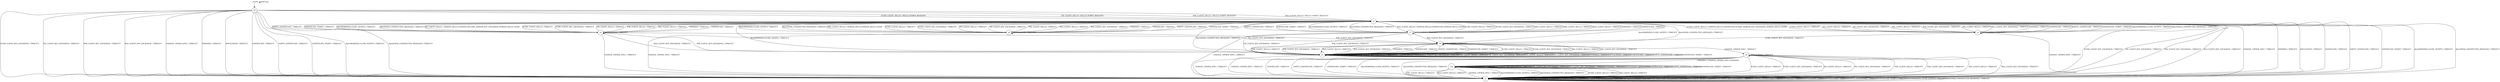 digraph g {
	graph [name=g];
	s0	[label=s0,
		shape=circle];
	s1	[label=s1,
		shape=circle];
	s0 -> s1	[key=0,
		label="ECDH_CLIENT_KEY_EXCHANGE / TIMEOUT"];
	s0 -> s1	[key=1,
		label="DH_CLIENT_KEY_EXCHANGE / TIMEOUT"];
	s0 -> s1	[key=2,
		label="PSK_CLIENT_KEY_EXCHANGE / TIMEOUT"];
	s0 -> s1	[key=3,
		label="RSA_CLIENT_KEY_EXCHANGE / TIMEOUT"];
	s0 -> s1	[key=4,
		label="CHANGE_CIPHER_SPEC / TIMEOUT"];
	s0 -> s1	[key=5,
		label="FINISHED / TIMEOUT"];
	s0 -> s1	[key=6,
		label="APPLICATION / TIMEOUT"];
	s0 -> s1	[key=7,
		label="CERTIFICATE / TIMEOUT"];
	s0 -> s1	[key=8,
		label="EMPTY_CERTIFICATE / TIMEOUT"];
	s0 -> s1	[key=9,
		label="CERTIFICATE_VERIFY / TIMEOUT"];
	s0 -> s1	[key=10,
		label="Alert(WARNING,CLOSE_NOTIFY) / TIMEOUT"];
	s0 -> s1	[key=11,
		label="Alert(FATAL,UNEXPECTED_MESSAGE) / TIMEOUT"];
	s2	[label=s2,
		shape=circle];
	s0 -> s2	[key=0,
		label="ECDH_CLIENT_HELLO / HELLO_VERIFY_REQUEST"];
	s0 -> s2	[key=1,
		label="DH_CLIENT_HELLO / HELLO_VERIFY_REQUEST"];
	s0 -> s2	[key=2,
		label="PSK_CLIENT_HELLO / HELLO_VERIFY_REQUEST"];
	s0 -> s2	[key=3,
		label="RSA_CLIENT_HELLO / HELLO_VERIFY_REQUEST"];
	s1 -> s1	[key=0,
		label="ECDH_CLIENT_HELLO / TIMEOUT"];
	s1 -> s1	[key=1,
		label="ECDH_CLIENT_KEY_EXCHANGE / TIMEOUT"];
	s1 -> s1	[key=2,
		label="DH_CLIENT_HELLO / TIMEOUT"];
	s1 -> s1	[key=3,
		label="DH_CLIENT_KEY_EXCHANGE / TIMEOUT"];
	s1 -> s1	[key=4,
		label="PSK_CLIENT_HELLO / TIMEOUT"];
	s1 -> s1	[key=5,
		label="PSK_CLIENT_KEY_EXCHANGE / TIMEOUT"];
	s1 -> s1	[key=6,
		label="RSA_CLIENT_HELLO / TIMEOUT"];
	s1 -> s1	[key=7,
		label="RSA_CLIENT_KEY_EXCHANGE / TIMEOUT"];
	s1 -> s1	[key=8,
		label="CHANGE_CIPHER_SPEC / TIMEOUT"];
	s1 -> s1	[key=9,
		label="FINISHED / TIMEOUT"];
	s1 -> s1	[key=10,
		label="APPLICATION / TIMEOUT"];
	s1 -> s1	[key=11,
		label="CERTIFICATE / TIMEOUT"];
	s1 -> s1	[key=12,
		label="EMPTY_CERTIFICATE / TIMEOUT"];
	s1 -> s1	[key=13,
		label="CERTIFICATE_VERIFY / TIMEOUT"];
	s1 -> s1	[key=14,
		label="Alert(WARNING,CLOSE_NOTIFY) / TIMEOUT"];
	s1 -> s1	[key=15,
		label="Alert(FATAL,UNEXPECTED_MESSAGE) / TIMEOUT"];
	s2 -> s1	[key=0,
		label="ECDH_CLIENT_KEY_EXCHANGE / TIMEOUT"];
	s2 -> s1	[key=1,
		label="DH_CLIENT_KEY_EXCHANGE / TIMEOUT"];
	s2 -> s1	[key=2,
		label="PSK_CLIENT_KEY_EXCHANGE / TIMEOUT"];
	s2 -> s1	[key=3,
		label="RSA_CLIENT_KEY_EXCHANGE / TIMEOUT"];
	s2 -> s1	[key=4,
		label="CHANGE_CIPHER_SPEC / TIMEOUT"];
	s2 -> s1	[key=5,
		label="FINISHED / TIMEOUT"];
	s2 -> s1	[key=6,
		label="APPLICATION / TIMEOUT"];
	s2 -> s1	[key=7,
		label="CERTIFICATE / TIMEOUT"];
	s2 -> s1	[key=8,
		label="EMPTY_CERTIFICATE / TIMEOUT"];
	s2 -> s1	[key=9,
		label="CERTIFICATE_VERIFY / TIMEOUT"];
	s2 -> s1	[key=10,
		label="Alert(WARNING,CLOSE_NOTIFY) / TIMEOUT"];
	s2 -> s1	[key=11,
		label="Alert(FATAL,UNEXPECTED_MESSAGE) / TIMEOUT"];
	s3	[label=s3,
		shape=circle];
	s2 -> s3	[key=0,
		label="ECDH_CLIENT_HELLO / SERVER_HELLO,CERTIFICATE,ECDHE_SERVER_KEY_EXCHANGE,SERVER_HELLO_DONE"];
	s4	[label=s4,
		shape=circle];
	s2 -> s4	[key=0,
		label="DH_CLIENT_HELLO / SERVER_HELLO,CERTIFICATE,DHE_SERVER_KEY_EXCHANGE,SERVER_HELLO_DONE"];
	s6	[label=s6,
		shape=circle];
	s2 -> s6	[key=0,
		label="PSK_CLIENT_HELLO / SERVER_HELLO,SERVER_HELLO_DONE"];
	s7	[label=s7,
		shape=circle];
	s2 -> s7	[key=0,
		label="RSA_CLIENT_HELLO / SERVER_HELLO,CERTIFICATE,SERVER_HELLO_DONE"];
	s3 -> s1	[key=0,
		label="CHANGE_CIPHER_SPEC / TIMEOUT"];
	s3 -> s2	[key=0,
		label="ECDH_CLIENT_HELLO / TIMEOUT"];
	s3 -> s2	[key=1,
		label="DH_CLIENT_HELLO / TIMEOUT"];
	s3 -> s2	[key=2,
		label="DH_CLIENT_KEY_EXCHANGE / TIMEOUT"];
	s3 -> s2	[key=3,
		label="PSK_CLIENT_HELLO / TIMEOUT"];
	s3 -> s2	[key=4,
		label="PSK_CLIENT_KEY_EXCHANGE / TIMEOUT"];
	s3 -> s2	[key=5,
		label="RSA_CLIENT_HELLO / TIMEOUT"];
	s3 -> s2	[key=6,
		label="RSA_CLIENT_KEY_EXCHANGE / TIMEOUT"];
	s3 -> s2	[key=7,
		label="FINISHED / TIMEOUT"];
	s3 -> s2	[key=8,
		label="CERTIFICATE / TIMEOUT"];
	s3 -> s2	[key=9,
		label="EMPTY_CERTIFICATE / TIMEOUT"];
	s3 -> s2	[key=10,
		label="CERTIFICATE_VERIFY / TIMEOUT"];
	s3 -> s2	[key=11,
		label="Alert(WARNING,CLOSE_NOTIFY) / TIMEOUT"];
	s3 -> s2	[key=12,
		label="Alert(FATAL,UNEXPECTED_MESSAGE) / TIMEOUT"];
	s3 -> s3	[key=0,
		label="APPLICATION / TIMEOUT"];
	s8	[label=s8,
		shape=circle];
	s3 -> s8	[key=0,
		label="ECDH_CLIENT_KEY_EXCHANGE / TIMEOUT"];
	s4 -> s1	[key=0,
		label="CHANGE_CIPHER_SPEC / TIMEOUT"];
	s4 -> s2	[key=0,
		label="ECDH_CLIENT_HELLO / TIMEOUT"];
	s4 -> s2	[key=1,
		label="ECDH_CLIENT_KEY_EXCHANGE / TIMEOUT"];
	s4 -> s2	[key=2,
		label="DH_CLIENT_HELLO / TIMEOUT"];
	s4 -> s2	[key=3,
		label="PSK_CLIENT_HELLO / TIMEOUT"];
	s4 -> s2	[key=4,
		label="RSA_CLIENT_HELLO / TIMEOUT"];
	s4 -> s2	[key=5,
		label="FINISHED / TIMEOUT"];
	s4 -> s2	[key=6,
		label="CERTIFICATE / TIMEOUT"];
	s4 -> s2	[key=7,
		label="EMPTY_CERTIFICATE / TIMEOUT"];
	s4 -> s2	[key=8,
		label="CERTIFICATE_VERIFY / TIMEOUT"];
	s4 -> s2	[key=9,
		label="Alert(WARNING,CLOSE_NOTIFY) / TIMEOUT"];
	s4 -> s2	[key=10,
		label="Alert(FATAL,UNEXPECTED_MESSAGE) / TIMEOUT"];
	s4 -> s4	[key=0,
		label="APPLICATION / TIMEOUT"];
	s5	[label=s5,
		shape=circle];
	s4 -> s5	[key=0,
		label="PSK_CLIENT_KEY_EXCHANGE / TIMEOUT"];
	s4 -> s5	[key=1,
		label="RSA_CLIENT_KEY_EXCHANGE / TIMEOUT"];
	s4 -> s8	[key=0,
		label="DH_CLIENT_KEY_EXCHANGE / TIMEOUT"];
	s5 -> s1	[key=0,
		label="CHANGE_CIPHER_SPEC / TIMEOUT"];
	s5 -> s2	[key=0,
		label="Alert(WARNING,CLOSE_NOTIFY) / TIMEOUT"];
	s5 -> s2	[key=1,
		label="Alert(FATAL,UNEXPECTED_MESSAGE) / TIMEOUT"];
	s5 -> s5	[key=0,
		label="ECDH_CLIENT_HELLO / TIMEOUT"];
	s5 -> s5	[key=1,
		label="ECDH_CLIENT_KEY_EXCHANGE / TIMEOUT"];
	s5 -> s5	[key=2,
		label="DH_CLIENT_HELLO / TIMEOUT"];
	s5 -> s5	[key=3,
		label="DH_CLIENT_KEY_EXCHANGE / TIMEOUT"];
	s5 -> s5	[key=4,
		label="PSK_CLIENT_HELLO / TIMEOUT"];
	s5 -> s5	[key=5,
		label="PSK_CLIENT_KEY_EXCHANGE / TIMEOUT"];
	s5 -> s5	[key=6,
		label="RSA_CLIENT_HELLO / TIMEOUT"];
	s5 -> s5	[key=7,
		label="RSA_CLIENT_KEY_EXCHANGE / TIMEOUT"];
	s5 -> s5	[key=8,
		label="FINISHED / TIMEOUT"];
	s5 -> s5	[key=9,
		label="APPLICATION / TIMEOUT"];
	s5 -> s5	[key=10,
		label="CERTIFICATE / TIMEOUT"];
	s5 -> s5	[key=11,
		label="EMPTY_CERTIFICATE / TIMEOUT"];
	s5 -> s5	[key=12,
		label="CERTIFICATE_VERIFY / TIMEOUT"];
	s6 -> s1	[key=0,
		label="CHANGE_CIPHER_SPEC / TIMEOUT"];
	s6 -> s2	[key=0,
		label="ECDH_CLIENT_HELLO / TIMEOUT"];
	s6 -> s2	[key=1,
		label="ECDH_CLIENT_KEY_EXCHANGE / TIMEOUT"];
	s6 -> s2	[key=2,
		label="DH_CLIENT_HELLO / TIMEOUT"];
	s6 -> s2	[key=3,
		label="DH_CLIENT_KEY_EXCHANGE / TIMEOUT"];
	s6 -> s2	[key=4,
		label="PSK_CLIENT_HELLO / TIMEOUT"];
	s6 -> s2	[key=5,
		label="RSA_CLIENT_HELLO / TIMEOUT"];
	s6 -> s2	[key=6,
		label="RSA_CLIENT_KEY_EXCHANGE / TIMEOUT"];
	s6 -> s2	[key=7,
		label="FINISHED / TIMEOUT"];
	s6 -> s2	[key=8,
		label="CERTIFICATE / TIMEOUT"];
	s6 -> s2	[key=9,
		label="EMPTY_CERTIFICATE / TIMEOUT"];
	s6 -> s2	[key=10,
		label="CERTIFICATE_VERIFY / TIMEOUT"];
	s6 -> s2	[key=11,
		label="Alert(WARNING,CLOSE_NOTIFY) / TIMEOUT"];
	s6 -> s2	[key=12,
		label="Alert(FATAL,UNEXPECTED_MESSAGE) / TIMEOUT"];
	s6 -> s6	[key=0,
		label="APPLICATION / TIMEOUT"];
	s6 -> s8	[key=0,
		label="PSK_CLIENT_KEY_EXCHANGE / TIMEOUT"];
	s7 -> s1	[key=0,
		label="CHANGE_CIPHER_SPEC / TIMEOUT"];
	s7 -> s2	[key=0,
		label="ECDH_CLIENT_HELLO / TIMEOUT"];
	s7 -> s2	[key=1,
		label="ECDH_CLIENT_KEY_EXCHANGE / TIMEOUT"];
	s7 -> s2	[key=2,
		label="DH_CLIENT_HELLO / TIMEOUT"];
	s7 -> s2	[key=3,
		label="PSK_CLIENT_HELLO / TIMEOUT"];
	s7 -> s2	[key=4,
		label="RSA_CLIENT_HELLO / TIMEOUT"];
	s7 -> s2	[key=5,
		label="FINISHED / TIMEOUT"];
	s7 -> s2	[key=6,
		label="CERTIFICATE / TIMEOUT"];
	s7 -> s2	[key=7,
		label="EMPTY_CERTIFICATE / TIMEOUT"];
	s7 -> s2	[key=8,
		label="CERTIFICATE_VERIFY / TIMEOUT"];
	s7 -> s2	[key=9,
		label="Alert(WARNING,CLOSE_NOTIFY) / TIMEOUT"];
	s7 -> s2	[key=10,
		label="Alert(FATAL,UNEXPECTED_MESSAGE) / TIMEOUT"];
	s7 -> s5	[key=0,
		label="DH_CLIENT_KEY_EXCHANGE / TIMEOUT"];
	s7 -> s5	[key=1,
		label="PSK_CLIENT_KEY_EXCHANGE / TIMEOUT"];
	s7 -> s7	[key=0,
		label="APPLICATION / TIMEOUT"];
	s7 -> s8	[key=0,
		label="RSA_CLIENT_KEY_EXCHANGE / TIMEOUT"];
	s8 -> s2	[key=0,
		label="Alert(WARNING,CLOSE_NOTIFY) / TIMEOUT"];
	s8 -> s2	[key=1,
		label="Alert(FATAL,UNEXPECTED_MESSAGE) / TIMEOUT"];
	s8 -> s5	[key=0,
		label="ECDH_CLIENT_HELLO / TIMEOUT"];
	s8 -> s5	[key=1,
		label="ECDH_CLIENT_KEY_EXCHANGE / TIMEOUT"];
	s8 -> s5	[key=2,
		label="DH_CLIENT_HELLO / TIMEOUT"];
	s8 -> s5	[key=3,
		label="DH_CLIENT_KEY_EXCHANGE / TIMEOUT"];
	s8 -> s5	[key=4,
		label="PSK_CLIENT_HELLO / TIMEOUT"];
	s8 -> s5	[key=5,
		label="PSK_CLIENT_KEY_EXCHANGE / TIMEOUT"];
	s8 -> s5	[key=6,
		label="RSA_CLIENT_HELLO / TIMEOUT"];
	s8 -> s5	[key=7,
		label="RSA_CLIENT_KEY_EXCHANGE / TIMEOUT"];
	s8 -> s5	[key=8,
		label="FINISHED / TIMEOUT"];
	s8 -> s5	[key=9,
		label="CERTIFICATE / TIMEOUT"];
	s8 -> s5	[key=10,
		label="EMPTY_CERTIFICATE / TIMEOUT"];
	s8 -> s5	[key=11,
		label="CERTIFICATE_VERIFY / TIMEOUT"];
	s8 -> s8	[key=0,
		label="APPLICATION / TIMEOUT"];
	s9	[label=s9,
		shape=circle];
	s8 -> s9	[key=0,
		label="CHANGE_CIPHER_SPEC / TIMEOUT"];
	s9 -> s1	[key=0,
		label="ECDH_CLIENT_HELLO / TIMEOUT"];
	s9 -> s1	[key=1,
		label="ECDH_CLIENT_KEY_EXCHANGE / TIMEOUT"];
	s9 -> s1	[key=2,
		label="DH_CLIENT_HELLO / TIMEOUT"];
	s9 -> s1	[key=3,
		label="DH_CLIENT_KEY_EXCHANGE / TIMEOUT"];
	s9 -> s1	[key=4,
		label="PSK_CLIENT_HELLO / TIMEOUT"];
	s9 -> s1	[key=5,
		label="PSK_CLIENT_KEY_EXCHANGE / TIMEOUT"];
	s9 -> s1	[key=6,
		label="RSA_CLIENT_HELLO / TIMEOUT"];
	s9 -> s1	[key=7,
		label="RSA_CLIENT_KEY_EXCHANGE / TIMEOUT"];
	s9 -> s1	[key=8,
		label="CHANGE_CIPHER_SPEC / TIMEOUT"];
	s9 -> s1	[key=9,
		label="CERTIFICATE / TIMEOUT"];
	s9 -> s1	[key=10,
		label="EMPTY_CERTIFICATE / TIMEOUT"];
	s9 -> s1	[key=11,
		label="CERTIFICATE_VERIFY / TIMEOUT"];
	s9 -> s1	[key=12,
		label="Alert(WARNING,CLOSE_NOTIFY) / TIMEOUT"];
	s9 -> s1	[key=13,
		label="Alert(FATAL,UNEXPECTED_MESSAGE) / TIMEOUT"];
	s9 -> s9	[key=0,
		label="APPLICATION / TIMEOUT"];
	s10	[label=s10,
		shape=circle];
	s9 -> s10	[key=0,
		label="FINISHED / CHANGE_CIPHER_SPEC,FINISHED"];
	s10 -> s1	[key=0,
		label="ECDH_CLIENT_HELLO / TIMEOUT"];
	s10 -> s1	[key=1,
		label="DH_CLIENT_HELLO / TIMEOUT"];
	s10 -> s1	[key=2,
		label="PSK_CLIENT_HELLO / TIMEOUT"];
	s10 -> s1	[key=3,
		label="RSA_CLIENT_HELLO / TIMEOUT"];
	s10 -> s1	[key=4,
		label="CHANGE_CIPHER_SPEC / TIMEOUT"];
	s10 -> s1	[key=5,
		label="Alert(WARNING,CLOSE_NOTIFY) / TIMEOUT"];
	s10 -> s1	[key=6,
		label="Alert(FATAL,UNEXPECTED_MESSAGE) / TIMEOUT"];
	s10 -> s10	[key=0,
		label="ECDH_CLIENT_KEY_EXCHANGE / TIMEOUT"];
	s10 -> s10	[key=1,
		label="DH_CLIENT_KEY_EXCHANGE / TIMEOUT"];
	s10 -> s10	[key=2,
		label="PSK_CLIENT_KEY_EXCHANGE / TIMEOUT"];
	s10 -> s10	[key=3,
		label="RSA_CLIENT_KEY_EXCHANGE / TIMEOUT"];
	s10 -> s10	[key=4,
		label="FINISHED / TIMEOUT"];
	s10 -> s10	[key=5,
		label="APPLICATION / APPLICATION"];
	s10 -> s10	[key=6,
		label="CERTIFICATE / TIMEOUT"];
	s10 -> s10	[key=7,
		label="EMPTY_CERTIFICATE / TIMEOUT"];
	s10 -> s10	[key=8,
		label="CERTIFICATE_VERIFY / TIMEOUT"];
	__start0	[height=0,
		shape=none,
		width=0];
	__start0 -> s0	[key=0];
	__start0 -> __start0	[key=0,
		label="Self loop"];
}
